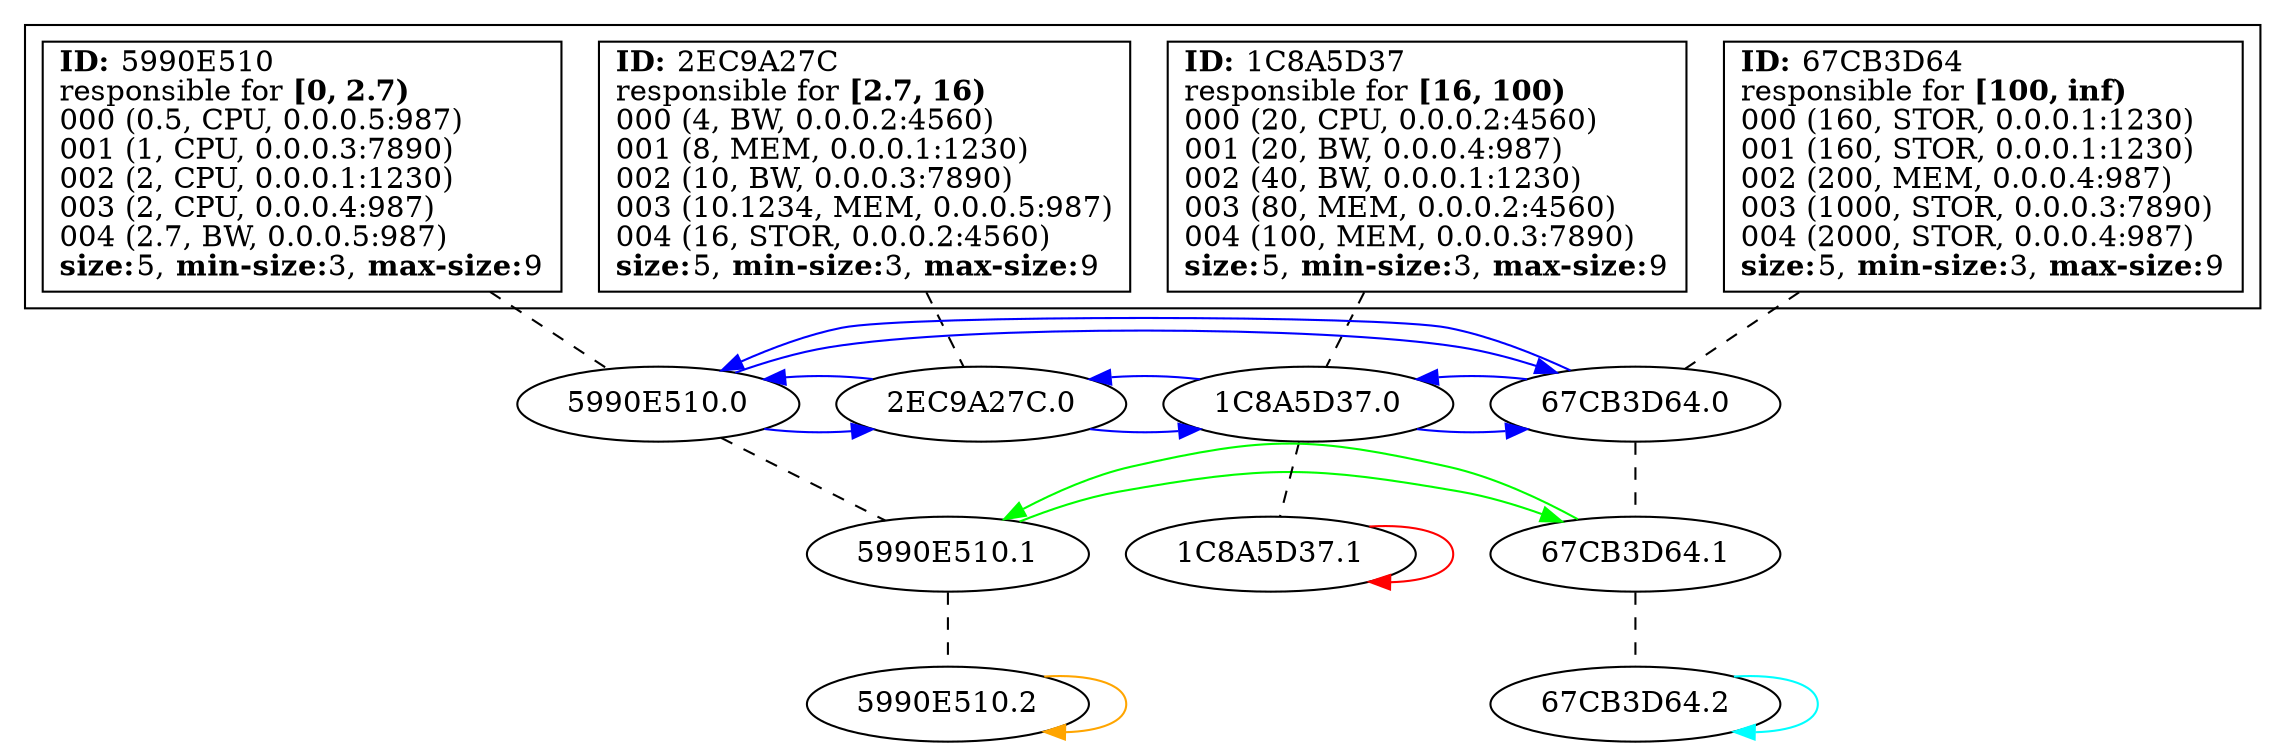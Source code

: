strict
digraph SkipGraph {

	# vertical
	edge [dir=none style=dashed]
	subgraph {
		"5990E510" -> "5990E510.0" -> "5990E510.1" -> "5990E510.2"
		}
	subgraph {
		"2EC9A27C" -> "2EC9A27C.0"
		}
	subgraph {
		"1C8A5D37" -> "1C8A5D37.0" -> "1C8A5D37.1"
		}
	subgraph {
		"67CB3D64" -> "67CB3D64.0" -> "67CB3D64.1" -> "67CB3D64.2"
		}

	# horizontal
	edge [dir=forward, style=solid]
	subgraph cluster_content {
		rank = same
		"5990E510" [shape=box, label=
			<
				<B>ID:</B> 5990E510<BR ALIGN="LEFT"/>
				responsible for <B>[0, 2.7)</B><BR ALIGN="LEFT"/>
				000 (0.5, CPU, 0.0.0.5:987)<BR ALIGN="LEFT"/>
				001 (1, CPU, 0.0.0.3:7890)<BR ALIGN="LEFT"/>
				002 (2, CPU, 0.0.0.1:1230)<BR ALIGN="LEFT"/>
				003 (2, CPU, 0.0.0.4:987)<BR ALIGN="LEFT"/>
				004 (2.7, BW, 0.0.0.5:987)<BR ALIGN="LEFT"/>
			<B>size:</B>5, <B>min-size:</B>3, <B>max-size:</B>9<BR ALIGN="LEFT"/>			>]
		"2EC9A27C" [shape=box, label=
			<
				<B>ID:</B> 2EC9A27C<BR ALIGN="LEFT"/>
				responsible for <B>[2.7, 16)</B><BR ALIGN="LEFT"/>
				000 (4, BW, 0.0.0.2:4560)<BR ALIGN="LEFT"/>
				001 (8, MEM, 0.0.0.1:1230)<BR ALIGN="LEFT"/>
				002 (10, BW, 0.0.0.3:7890)<BR ALIGN="LEFT"/>
				003 (10.1234, MEM, 0.0.0.5:987)<BR ALIGN="LEFT"/>
				004 (16, STOR, 0.0.0.2:4560)<BR ALIGN="LEFT"/>
			<B>size:</B>5, <B>min-size:</B>3, <B>max-size:</B>9<BR ALIGN="LEFT"/>			>]
		"1C8A5D37" [shape=box, label=
			<
				<B>ID:</B> 1C8A5D37<BR ALIGN="LEFT"/>
				responsible for <B>[16, 100)</B><BR ALIGN="LEFT"/>
				000 (20, CPU, 0.0.0.2:4560)<BR ALIGN="LEFT"/>
				001 (20, BW, 0.0.0.4:987)<BR ALIGN="LEFT"/>
				002 (40, BW, 0.0.0.1:1230)<BR ALIGN="LEFT"/>
				003 (80, MEM, 0.0.0.2:4560)<BR ALIGN="LEFT"/>
				004 (100, MEM, 0.0.0.3:7890)<BR ALIGN="LEFT"/>
			<B>size:</B>5, <B>min-size:</B>3, <B>max-size:</B>9<BR ALIGN="LEFT"/>			>]
		"67CB3D64" [shape=box, label=
			<
				<B>ID:</B> 67CB3D64<BR ALIGN="LEFT"/>
				responsible for <B>[100, inf)</B><BR ALIGN="LEFT"/>
				000 (160, STOR, 0.0.0.1:1230)<BR ALIGN="LEFT"/>
				001 (160, STOR, 0.0.0.1:1230)<BR ALIGN="LEFT"/>
				002 (200, MEM, 0.0.0.4:987)<BR ALIGN="LEFT"/>
				003 (1000, STOR, 0.0.0.3:7890)<BR ALIGN="LEFT"/>
				004 (2000, STOR, 0.0.0.4:987)<BR ALIGN="LEFT"/>
			<B>size:</B>5, <B>min-size:</B>3, <B>max-size:</B>9<BR ALIGN="LEFT"/>			>]
	}

	edge [color=blue]
	subgraph 0 {
		rank = same
		label = "Level 0"
		subgraph {
			"5990E510.0" -> "2EC9A27C.0"
			"5990E510.0" -> "67CB3D64.0"
		}
		subgraph {
			"2EC9A27C.0" -> "1C8A5D37.0"
			"2EC9A27C.0" -> "5990E510.0"
		}
		subgraph {
			"1C8A5D37.0" -> "67CB3D64.0"
			"1C8A5D37.0" -> "2EC9A27C.0"
		}
		subgraph {
			"67CB3D64.0" -> "5990E510.0"
			"67CB3D64.0" -> "1C8A5D37.0"
		}
	}

	edge [color=red]
	subgraph 00 {
		rank = same
		label = "Level 1 (0)"
		subgraph {
			"1C8A5D37.1" -> "1C8A5D37.1"
			"1C8A5D37.1" -> "1C8A5D37.1"
		}
	}

	edge [color=green]
	subgraph 01 {
		rank = same
		label = "Level 1 (1)"
		subgraph {
			"5990E510.1" -> "67CB3D64.1"
			"5990E510.1" -> "67CB3D64.1"
		}
		subgraph {
			"67CB3D64.1" -> "5990E510.1"
			"67CB3D64.1" -> "5990E510.1"
		}
	}

	edge [color=orange]
	subgraph 010 {
		rank = same
		label = "Level 2 (10)"
		subgraph {
			"5990E510.2" -> "5990E510.2"
			"5990E510.2" -> "5990E510.2"
		}
	}

	edge [color=cyan]
	subgraph 011 {
		rank = same
		label = "Level 2 (11)"
		subgraph {
			"67CB3D64.2" -> "67CB3D64.2"
			"67CB3D64.2" -> "67CB3D64.2"
		}
	}


}
